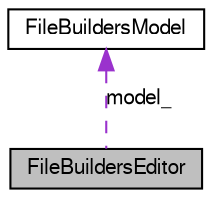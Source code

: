 digraph G
{
  bgcolor="transparent";
  edge [fontname="FreeSans",fontsize=10,labelfontname="FreeSans",labelfontsize=10];
  node [fontname="FreeSans",fontsize=10,shape=record];
  Node1 [label="FileBuildersEditor",height=0.2,width=0.4,color="black", fillcolor="grey75", style="filled" fontcolor="black"];
  Node2 -> Node1 [dir=back,color="darkorchid3",fontsize=10,style="dashed",label="model_",fontname="FreeSans"];
  Node2 [label="FileBuildersModel",height=0.2,width=0.4,color="black",URL="$class_file_builders_model.html",tooltip="Model that contains the items to edit file builders."];
}
